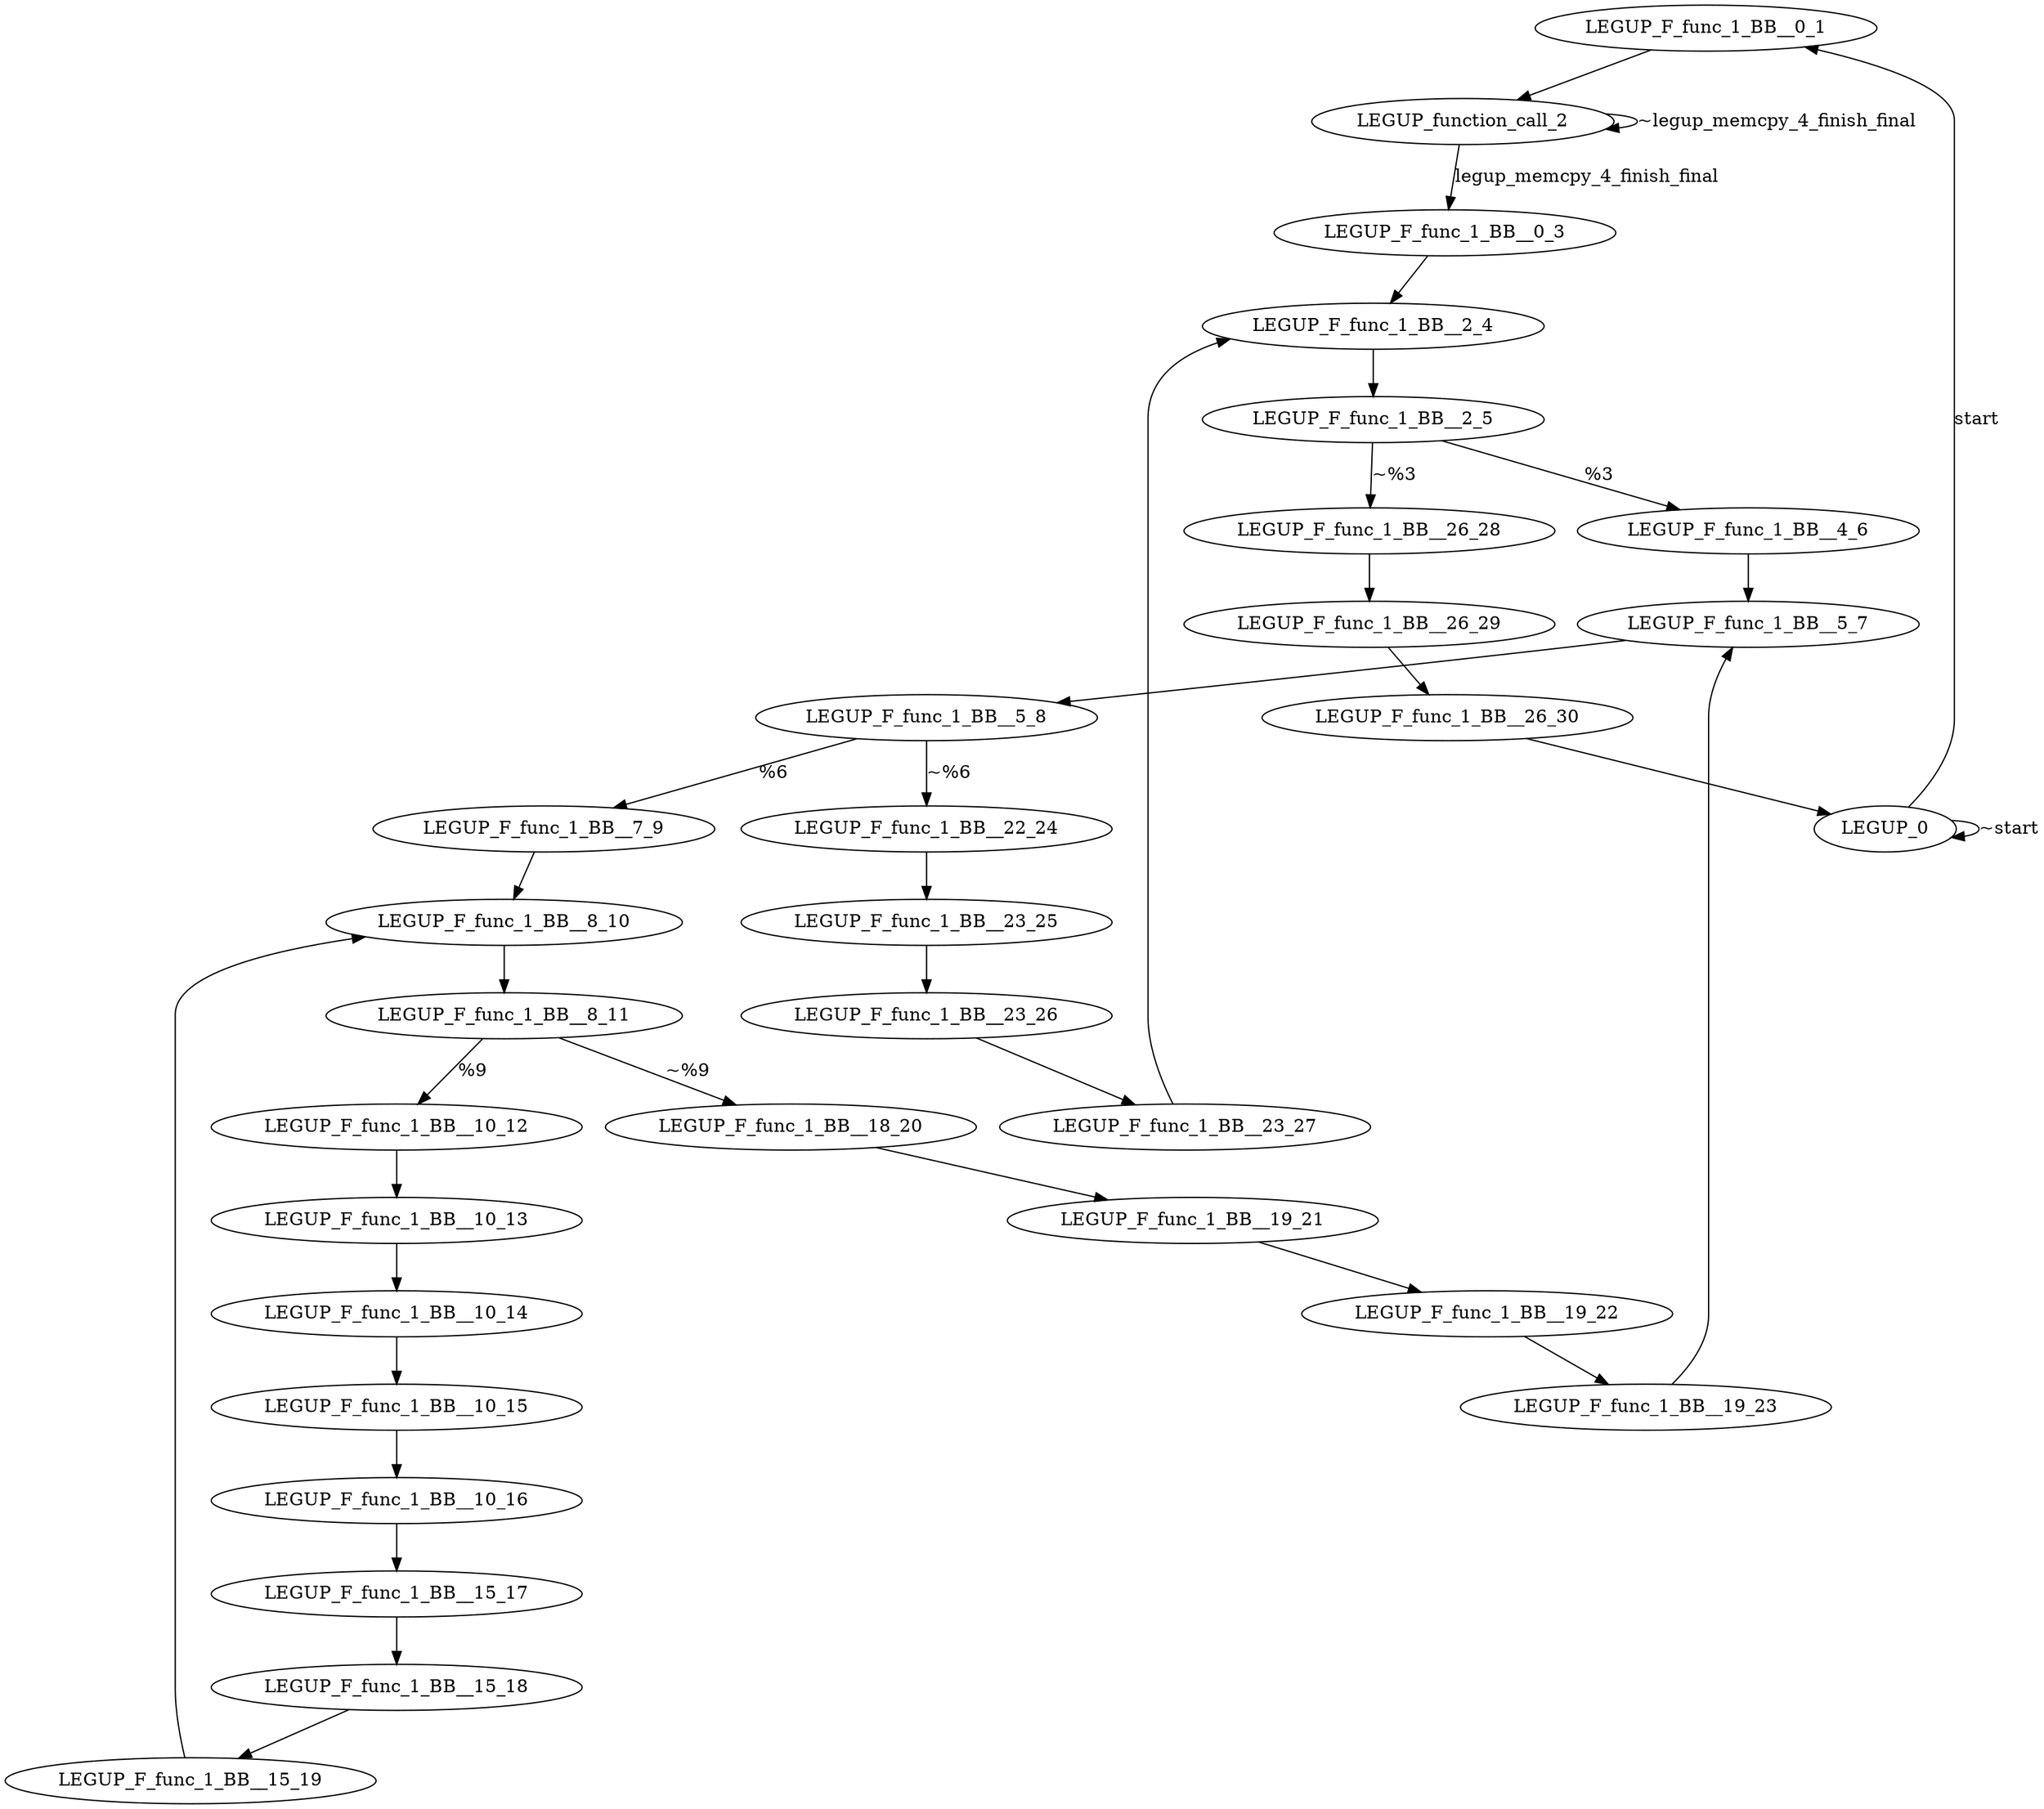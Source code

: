 digraph {
Node0x398b350[label="LEGUP_F_func_1_BB__0_1"];
Node0x398b180[label="LEGUP_0"];
Node0x398b180 -> Node0x398b350[label="start"];
Node0x398b180 -> Node0x398b180[label="~start"];
Node0x39ff2e0[label="LEGUP_function_call_2"];
Node0x398b350 -> Node0x39ff2e0;
Node0x398c750[label="LEGUP_F_func_1_BB__0_3"];
Node0x39ff2e0 -> Node0x398c750[label="legup_memcpy_4_finish_final"];
Node0x39ff2e0 -> Node0x39ff2e0[label="~legup_memcpy_4_finish_final"];
Node0x398b4d0[label="LEGUP_F_func_1_BB__2_4"];
Node0x398c750 -> Node0x398b4d0;
Node0x398d3d0[label="LEGUP_F_func_1_BB__2_5"];
Node0x398b4d0 -> Node0x398d3d0;
Node0x398b650[label="LEGUP_F_func_1_BB__4_6"];
Node0x398d3d0 -> Node0x398b650[label="%3"];
Node0x398c550[label="LEGUP_F_func_1_BB__26_28"];
Node0x398d3d0 -> Node0x398c550[label="~%3"];
Node0x398b7d0[label="LEGUP_F_func_1_BB__5_7"];
Node0x398b650 -> Node0x398b7d0;
Node0x398d6a0[label="LEGUP_F_func_1_BB__5_8"];
Node0x398b7d0 -> Node0x398d6a0;
Node0x398b950[label="LEGUP_F_func_1_BB__7_9"];
Node0x398d6a0 -> Node0x398b950[label="%6"];
Node0x398c250[label="LEGUP_F_func_1_BB__22_24"];
Node0x398d6a0 -> Node0x398c250[label="~%6"];
Node0x398bad0[label="LEGUP_F_func_1_BB__8_10"];
Node0x398b950 -> Node0x398bad0;
Node0x398d880[label="LEGUP_F_func_1_BB__8_11"];
Node0x398bad0 -> Node0x398d880;
Node0x398bc50[label="LEGUP_F_func_1_BB__10_12"];
Node0x398d880 -> Node0x398bc50[label="%9"];
Node0x398bf50[label="LEGUP_F_func_1_BB__18_20"];
Node0x398d880 -> Node0x398bf50[label="~%9"];
Node0x398da40[label="LEGUP_F_func_1_BB__10_13"];
Node0x398bc50 -> Node0x398da40;
Node0x398db10[label="LEGUP_F_func_1_BB__10_14"];
Node0x398da40 -> Node0x398db10;
Node0x398dbe0[label="LEGUP_F_func_1_BB__10_15"];
Node0x398db10 -> Node0x398dbe0;
Node0x398dcb0[label="LEGUP_F_func_1_BB__10_16"];
Node0x398dbe0 -> Node0x398dcb0;
Node0x398bdd0[label="LEGUP_F_func_1_BB__15_17"];
Node0x398dcb0 -> Node0x398bdd0;
Node0x398df80[label="LEGUP_F_func_1_BB__15_18"];
Node0x398bdd0 -> Node0x398df80;
Node0x398e050[label="LEGUP_F_func_1_BB__15_19"];
Node0x398df80 -> Node0x398e050;
Node0x398e050 -> Node0x398bad0;
Node0x398c0d0[label="LEGUP_F_func_1_BB__19_21"];
Node0x398bf50 -> Node0x398c0d0;
Node0x398e260[label="LEGUP_F_func_1_BB__19_22"];
Node0x398c0d0 -> Node0x398e260;
Node0x398e330[label="LEGUP_F_func_1_BB__19_23"];
Node0x398e260 -> Node0x398e330;
Node0x398e330 -> Node0x398b7d0;
Node0x398c3d0[label="LEGUP_F_func_1_BB__23_25"];
Node0x398c250 -> Node0x398c3d0;
Node0x398e4e0[label="LEGUP_F_func_1_BB__23_26"];
Node0x398c3d0 -> Node0x398e4e0;
Node0x398e5b0[label="LEGUP_F_func_1_BB__23_27"];
Node0x398e4e0 -> Node0x398e5b0;
Node0x398e5b0 -> Node0x398b4d0;
Node0x398e740[label="LEGUP_F_func_1_BB__26_29"];
Node0x398c550 -> Node0x398e740;
Node0x398e810[label="LEGUP_F_func_1_BB__26_30"];
Node0x398e740 -> Node0x398e810;
Node0x398e810 -> Node0x398b180;
}

